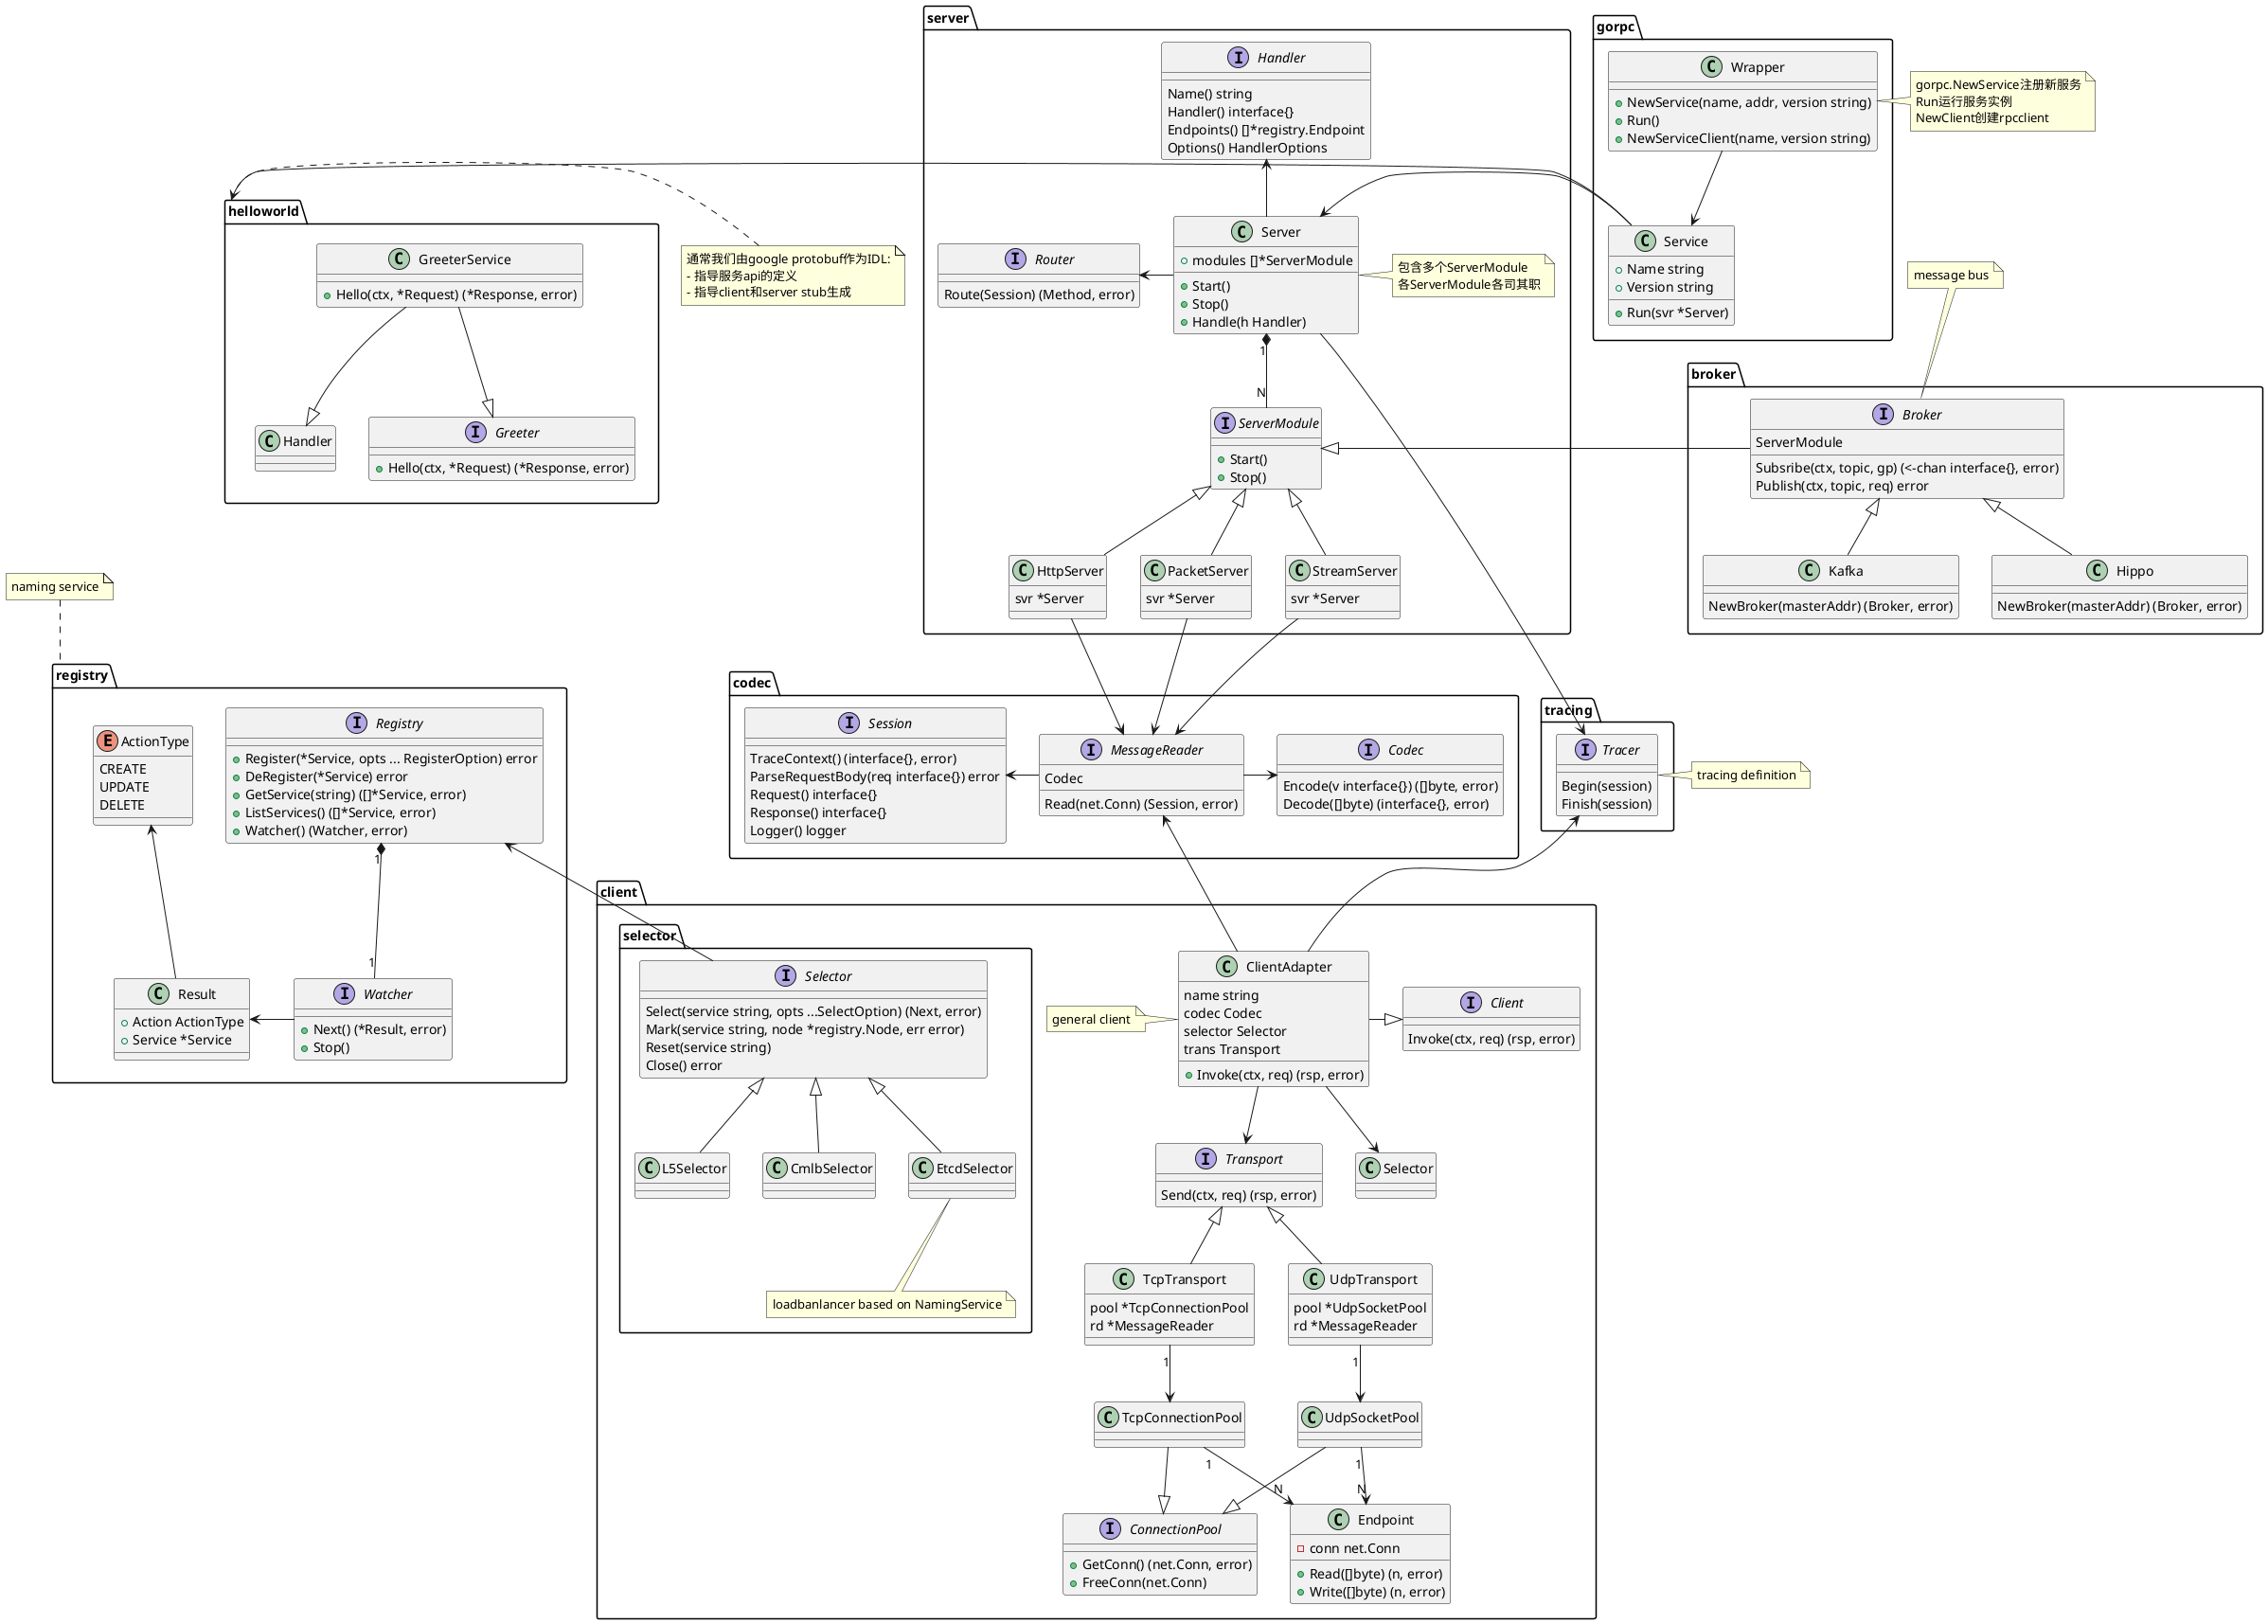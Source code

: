 @startuml

package "helloworld" {

    interface Greeter {
        +Hello(ctx, *Request) (*Response, error)
    }

    class GreeterService {
        +Hello(ctx, *Request) (*Response, error)
    }
    GreeterService --|> Greeter
    GreeterService --|> Handler
}
note right of helloworld
    通常我们由google protobuf作为IDL:
    - 指导服务api的定义
    - 指导client和server stub生成
end note

package "server" {

    class Server {
        +modules []*ServerModule
        +Start()
        +Stop()
        +Handle(h Handler)
    }

    interface ServerModule {
        +Start()
        +Stop()
    }

    Server "1" *-down- "N" ServerModule
    note right of Server
        包含多个ServerModule
        各ServerModule各司其职
    end note

    class PacketServer {
        svr *Server
    }
    PacketServer -up-|> ServerModule

    class StreamServer {
        svr *Server
    }
    StreamServer -up-|> ServerModule

    class HttpServer {
        svr *Server
    }
    HttpServer -up-|> ServerModule

    interface Handler {
    	Name() string
    	Handler() interface{}
    	Endpoints() []*registry.Endpoint
    	Options() HandlerOptions
    }
    Server -up-> Handler
    'note left of Handler : type GreeterService struct{} \nfunc (s *GreeterService) Hello(ctx, req) (rsp, error)

    interface Router {
        Route(Session) (Method, error)
    }
    Server -left-> Router
}

package "codec" {

    interface Session {
        TraceContext() (interface{}, error)
        ParseRequestBody(req interface{}) error
        Request() interface{}
        Response() interface{}
        Logger() logger
    }

    interface Codec {
        Encode(v interface{}) ([]byte, error)
        Decode([]byte) (interface{}, error)
    }

    interface MessageReader {
        Codec
        Read(net.Conn) (Session, error)
    }

    MessageReader -right-> Codec
    MessageReader -left-> Session

    StreamServer -down-> MessageReader
    PacketServer -down-> MessageReader
    HttpServer -down-> MessageReader
}

package "registry" {
    interface Registry {
        +Register(*Service, opts ... RegisterOption) error
        +DeRegister(*Service) error
        +GetService(string) ([]*Service, error)
        +ListServices() ([]*Service, error)
        +Watcher() (Watcher, error)
    }
    Registry "1" *-down- "1" Watcher

    interface Watcher {
        +Next() (*Result, error)
        +Stop()
    }
    Watcher -right-> Result

    class Result {
        +Action ActionType
        +Service *Service
    }
    enum ActionType {
        CREATE
        UPDATE
        DELETE
    }
    Result -up-> ActionType
}
note top of registry
naming service
end note



package "client" {

    interface Client {
        Invoke(ctx, req) (rsp, error)
    }

    interface Transport {
        Send(ctx, req) (rsp, error)
    }
    class TcpTransport {
        pool *TcpConnectionPool
        rd *MessageReader
    }
    TcpTransport "1" --> "TcpConnectionPool"
    TcpTransport -up-|> Transport

    class UdpTransport {
        pool *UdpSocketPool
        rd *MessageReader
    }
    UdpTransport "1" --> "UdpSocketPool"
    UdpTransport -up-|> Transport


    interface ConnectionPool {
        +GetConn() (net.Conn, error)
        +FreeConn(net.Conn)
    }
    TcpConnectionPool --|> ConnectionPool
    UdpSocketPool --|> ConnectionPool

    TcpConnectionPool "1" --> "N" Endpoint
    UdpSocketPool "1" --> "N" Endpoint

    class Endpoint {
        -conn net.Conn
        +Read([]byte) (n, error)
        +Write([]byte) (n, error)
    }

    class ClientAdapter {
        name string
        codec Codec
        selector Selector
        trans Transport
        +Invoke(ctx, req) (rsp, error)
    }
    note left: general client

    ClientAdapter -right-|> Client
    ClientAdapter -up-> MessageReader
    ClientAdapter --> Transport
    ClientAdapter --> Selector

    package "selector" {
        interface Selector {
	        Select(service string, opts ...SelectOption) (Next, error)
	        Mark(service string, node *registry.Node, err error)
	        Reset(service string)
	        Close() error
        }

        L5Selector -up-|> Selector
        CmlbSelector -up-|> Selector
        EtcdSelector -up-|> Selector
        Selector -up-> Registry
        note bottom of EtcdSelector
            loadbanlancer based on NamingService
        end note

    }
}

package "gorpc" {
    class Wrapper {
        +NewService(name, addr, version string)
        +Run()
        +NewServiceClient(name, version string)
    }
    Wrapper --> Service

    class Service {
        +Name string
        +Version string
        +Run(svr *Server)
    }

    Service -left-> helloworld
    Service -left-> Server
}
note left of Wrapper
    gorpc.NewService注册新服务
    Run运行服务实例
    NewClient创建rpcclient
end note

package "broker" {
    interface Broker {
        ServerModule
        Subsribe(ctx, topic, gp) (<-chan interface{}, error)
        Publish(ctx, topic, req) error
    }
    Broker -right-|> ServerModule

    class Hippo {
        NewBroker(masterAddr) (Broker, error)
    }
    Hippo -up-|> Broker

    class Kafka {
        NewBroker(masterAddr) (Broker, error)
    }
    Kafka -up-|> Broker
}
note top of Broker
message bus
end note

package "tracing" {
    interface Tracer {
        Begin(session)
        Finish(session)
    }

    Server -right-> Tracer
    ClientAdapter -up-> Tracer
}
note right: tracing definition

@enduml